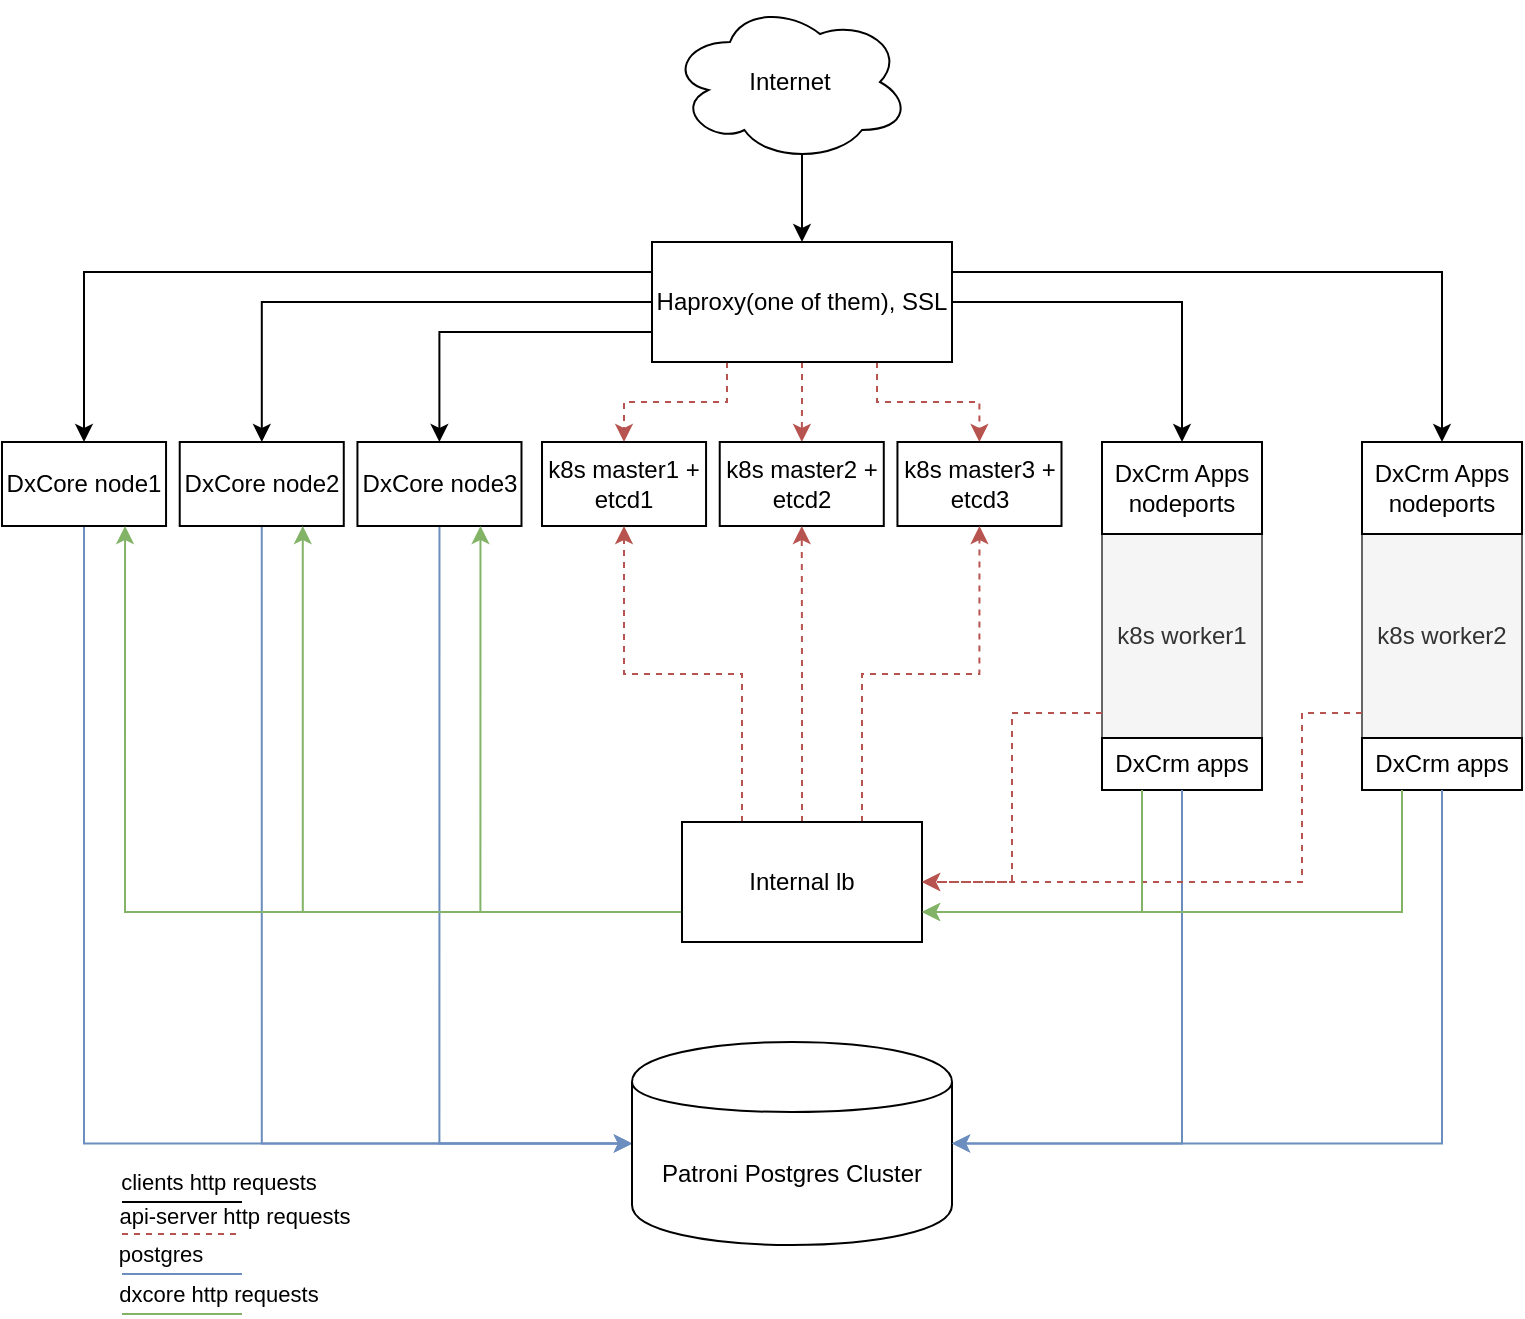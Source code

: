 <mxfile version="13.1.3" type="github">
  <diagram id="gpXZQzjekGS3WH-AGaMR" name="Page-1">
    <mxGraphModel dx="1251" dy="706" grid="1" gridSize="10" guides="1" tooltips="1" connect="1" arrows="1" fold="1" page="1" pageScale="1" pageWidth="827" pageHeight="1169" math="0" shadow="0">
      <root>
        <mxCell id="0" />
        <mxCell id="1" parent="0" />
        <mxCell id="9lm15JStF0xUO2hvtiot-32" style="edgeStyle=orthogonalEdgeStyle;rounded=0;orthogonalLoop=1;jettySize=auto;html=1;exitX=0.55;exitY=0.95;exitDx=0;exitDy=0;exitPerimeter=0;" parent="1" source="9lm15JStF0xUO2hvtiot-10" target="9lm15JStF0xUO2hvtiot-11" edge="1">
          <mxGeometry relative="1" as="geometry" />
        </mxCell>
        <mxCell id="9lm15JStF0xUO2hvtiot-10" value="Internet" style="ellipse;shape=cloud;whiteSpace=wrap;html=1;" parent="1" vertex="1">
          <mxGeometry x="354" y="30" width="120" height="80" as="geometry" />
        </mxCell>
        <mxCell id="9lm15JStF0xUO2hvtiot-24" style="edgeStyle=orthogonalEdgeStyle;rounded=0;orthogonalLoop=1;jettySize=auto;html=1;exitX=1;exitY=0.5;exitDx=0;exitDy=0;" parent="1" source="9lm15JStF0xUO2hvtiot-11" target="9lm15JStF0xUO2hvtiot-13" edge="1">
          <mxGeometry relative="1" as="geometry" />
        </mxCell>
        <mxCell id="9lm15JStF0xUO2hvtiot-31" style="edgeStyle=orthogonalEdgeStyle;rounded=0;orthogonalLoop=1;jettySize=auto;html=1;exitX=1;exitY=0.25;exitDx=0;exitDy=0;" parent="1" source="9lm15JStF0xUO2hvtiot-11" target="9lm15JStF0xUO2hvtiot-27" edge="1">
          <mxGeometry relative="1" as="geometry" />
        </mxCell>
        <mxCell id="9lm15JStF0xUO2hvtiot-33" style="edgeStyle=orthogonalEdgeStyle;rounded=0;orthogonalLoop=1;jettySize=auto;html=1;exitX=0;exitY=0.25;exitDx=0;exitDy=0;" parent="1" source="9lm15JStF0xUO2hvtiot-11" target="9lm15JStF0xUO2hvtiot-1" edge="1">
          <mxGeometry relative="1" as="geometry" />
        </mxCell>
        <mxCell id="9lm15JStF0xUO2hvtiot-34" style="edgeStyle=orthogonalEdgeStyle;rounded=0;orthogonalLoop=1;jettySize=auto;html=1;exitX=0;exitY=0.5;exitDx=0;exitDy=0;" parent="1" source="9lm15JStF0xUO2hvtiot-11" target="9lm15JStF0xUO2hvtiot-2" edge="1">
          <mxGeometry relative="1" as="geometry" />
        </mxCell>
        <mxCell id="9lm15JStF0xUO2hvtiot-35" style="edgeStyle=orthogonalEdgeStyle;rounded=0;orthogonalLoop=1;jettySize=auto;html=1;exitX=0;exitY=0.75;exitDx=0;exitDy=0;" parent="1" source="9lm15JStF0xUO2hvtiot-11" target="9lm15JStF0xUO2hvtiot-3" edge="1">
          <mxGeometry relative="1" as="geometry" />
        </mxCell>
        <mxCell id="9lm15JStF0xUO2hvtiot-38" style="edgeStyle=orthogonalEdgeStyle;rounded=0;orthogonalLoop=1;jettySize=auto;html=1;exitX=0.25;exitY=1;exitDx=0;exitDy=0;fillColor=#f8cecc;strokeColor=#b85450;dashed=1;" parent="1" source="9lm15JStF0xUO2hvtiot-11" target="9lm15JStF0xUO2hvtiot-4" edge="1">
          <mxGeometry relative="1" as="geometry" />
        </mxCell>
        <mxCell id="9lm15JStF0xUO2hvtiot-39" style="edgeStyle=orthogonalEdgeStyle;rounded=0;orthogonalLoop=1;jettySize=auto;html=1;exitX=0.5;exitY=1;exitDx=0;exitDy=0;fillColor=#f8cecc;strokeColor=#b85450;dashed=1;" parent="1" source="9lm15JStF0xUO2hvtiot-11" target="9lm15JStF0xUO2hvtiot-5" edge="1">
          <mxGeometry relative="1" as="geometry" />
        </mxCell>
        <mxCell id="9lm15JStF0xUO2hvtiot-40" style="edgeStyle=orthogonalEdgeStyle;rounded=0;orthogonalLoop=1;jettySize=auto;html=1;exitX=0.75;exitY=1;exitDx=0;exitDy=0;fillColor=#f8cecc;strokeColor=#b85450;dashed=1;" parent="1" source="9lm15JStF0xUO2hvtiot-11" target="9lm15JStF0xUO2hvtiot-6" edge="1">
          <mxGeometry relative="1" as="geometry" />
        </mxCell>
        <mxCell id="9lm15JStF0xUO2hvtiot-11" value="Haproxy(one of them), SSL" style="rounded=0;whiteSpace=wrap;html=1;" parent="1" vertex="1">
          <mxGeometry x="345" y="150" width="150" height="60" as="geometry" />
        </mxCell>
        <mxCell id="9lm15JStF0xUO2hvtiot-47" style="edgeStyle=orthogonalEdgeStyle;rounded=0;orthogonalLoop=1;jettySize=auto;html=1;exitX=0.5;exitY=1;exitDx=0;exitDy=0;entryX=0;entryY=0.5;entryDx=0;entryDy=0;fillColor=#dae8fc;strokeColor=#6c8ebf;" parent="1" source="9lm15JStF0xUO2hvtiot-1" target="9lm15JStF0xUO2hvtiot-9" edge="1">
          <mxGeometry relative="1" as="geometry">
            <Array as="points">
              <mxPoint x="61" y="601" />
            </Array>
          </mxGeometry>
        </mxCell>
        <mxCell id="9lm15JStF0xUO2hvtiot-1" value="DxCore node1" style="rounded=0;whiteSpace=wrap;html=1;" parent="1" vertex="1">
          <mxGeometry x="20" y="250" width="82.025" height="42" as="geometry" />
        </mxCell>
        <mxCell id="9lm15JStF0xUO2hvtiot-46" style="edgeStyle=orthogonalEdgeStyle;rounded=0;orthogonalLoop=1;jettySize=auto;html=1;exitX=0.5;exitY=1;exitDx=0;exitDy=0;entryX=0;entryY=0.5;entryDx=0;entryDy=0;fillColor=#dae8fc;strokeColor=#6c8ebf;" parent="1" source="9lm15JStF0xUO2hvtiot-2" target="9lm15JStF0xUO2hvtiot-9" edge="1">
          <mxGeometry relative="1" as="geometry" />
        </mxCell>
        <mxCell id="9lm15JStF0xUO2hvtiot-2" value="DxCore node2" style="rounded=0;whiteSpace=wrap;html=1;" parent="1" vertex="1">
          <mxGeometry x="108.861" y="250" width="82.025" height="42" as="geometry" />
        </mxCell>
        <mxCell id="9lm15JStF0xUO2hvtiot-45" style="edgeStyle=orthogonalEdgeStyle;rounded=0;orthogonalLoop=1;jettySize=auto;html=1;exitX=0.5;exitY=1;exitDx=0;exitDy=0;entryX=0;entryY=0.5;entryDx=0;entryDy=0;fillColor=#dae8fc;strokeColor=#6c8ebf;" parent="1" source="9lm15JStF0xUO2hvtiot-3" target="9lm15JStF0xUO2hvtiot-9" edge="1">
          <mxGeometry relative="1" as="geometry">
            <Array as="points">
              <mxPoint x="239" y="601" />
            </Array>
          </mxGeometry>
        </mxCell>
        <mxCell id="9lm15JStF0xUO2hvtiot-3" value="DxCore node3" style="rounded=0;whiteSpace=wrap;html=1;" parent="1" vertex="1">
          <mxGeometry x="197.722" y="250" width="82.025" height="42" as="geometry" />
        </mxCell>
        <mxCell id="9lm15JStF0xUO2hvtiot-4" value="k8s master1 + etcd1" style="rounded=0;whiteSpace=wrap;html=1;" parent="1" vertex="1">
          <mxGeometry x="290.003" y="250" width="82.025" height="42" as="geometry" />
        </mxCell>
        <mxCell id="9lm15JStF0xUO2hvtiot-5" value="k8s master2 + etcd2" style="rounded=0;whiteSpace=wrap;html=1;" parent="1" vertex="1">
          <mxGeometry x="378.864" y="250" width="82.025" height="42" as="geometry" />
        </mxCell>
        <mxCell id="9lm15JStF0xUO2hvtiot-6" value="k8s master3 + etcd3" style="rounded=0;whiteSpace=wrap;html=1;" parent="1" vertex="1">
          <mxGeometry x="467.725" y="250" width="82.025" height="42" as="geometry" />
        </mxCell>
        <mxCell id="9lm15JStF0xUO2hvtiot-9" value="Patroni Postgres Cluster" style="shape=cylinder;whiteSpace=wrap;html=1;boundedLbl=1;backgroundOutline=1;" parent="1" vertex="1">
          <mxGeometry x="335" y="550" width="160" height="101.5" as="geometry" />
        </mxCell>
        <mxCell id="9lm15JStF0xUO2hvtiot-18" style="edgeStyle=orthogonalEdgeStyle;rounded=0;orthogonalLoop=1;jettySize=auto;html=1;exitX=0.75;exitY=0;exitDx=0;exitDy=0;entryX=0.5;entryY=1;entryDx=0;entryDy=0;fillColor=#f8cecc;strokeColor=#b85450;dashed=1;" parent="1" source="9lm15JStF0xUO2hvtiot-51" target="9lm15JStF0xUO2hvtiot-6" edge="1">
          <mxGeometry relative="1" as="geometry" />
        </mxCell>
        <mxCell id="9lm15JStF0xUO2hvtiot-21" style="edgeStyle=orthogonalEdgeStyle;rounded=0;orthogonalLoop=1;jettySize=auto;html=1;exitX=0.5;exitY=0;exitDx=0;exitDy=0;entryX=0.5;entryY=1;entryDx=0;entryDy=0;fillColor=#f8cecc;strokeColor=#b85450;dashed=1;" parent="1" source="9lm15JStF0xUO2hvtiot-51" target="9lm15JStF0xUO2hvtiot-5" edge="1">
          <mxGeometry relative="1" as="geometry" />
        </mxCell>
        <mxCell id="9lm15JStF0xUO2hvtiot-22" style="edgeStyle=orthogonalEdgeStyle;rounded=0;orthogonalLoop=1;jettySize=auto;html=1;exitX=0.25;exitY=0;exitDx=0;exitDy=0;fillColor=#f8cecc;strokeColor=#b85450;dashed=1;" parent="1" source="9lm15JStF0xUO2hvtiot-51" target="9lm15JStF0xUO2hvtiot-4" edge="1">
          <mxGeometry relative="1" as="geometry" />
        </mxCell>
        <mxCell id="9lm15JStF0xUO2hvtiot-23" value="" style="group" parent="1" vertex="1" connectable="0">
          <mxGeometry x="570" y="250" width="80" height="174" as="geometry" />
        </mxCell>
        <mxCell id="9lm15JStF0xUO2hvtiot-7" value="k8s worker1" style="rounded=0;whiteSpace=wrap;html=1;fillColor=#f5f5f5;strokeColor=#666666;fontColor=#333333;" parent="9lm15JStF0xUO2hvtiot-23" vertex="1">
          <mxGeometry y="20" width="80" height="154" as="geometry" />
        </mxCell>
        <mxCell id="9lm15JStF0xUO2hvtiot-13" value="DxCrm Apps nodeports" style="rounded=0;whiteSpace=wrap;html=1;" parent="9lm15JStF0xUO2hvtiot-23" vertex="1">
          <mxGeometry width="80" height="46" as="geometry" />
        </mxCell>
        <mxCell id="9lm15JStF0xUO2hvtiot-15" value="DxCrm apps" style="rounded=0;whiteSpace=wrap;html=1;" parent="9lm15JStF0xUO2hvtiot-23" vertex="1">
          <mxGeometry y="148" width="80" height="26" as="geometry" />
        </mxCell>
        <mxCell id="9lm15JStF0xUO2hvtiot-25" value="" style="group" parent="1" vertex="1" connectable="0">
          <mxGeometry x="700" y="250" width="80" height="174" as="geometry" />
        </mxCell>
        <mxCell id="9lm15JStF0xUO2hvtiot-26" value="k8s worker2" style="rounded=0;whiteSpace=wrap;html=1;fillColor=#f5f5f5;strokeColor=#666666;fontColor=#333333;" parent="9lm15JStF0xUO2hvtiot-25" vertex="1">
          <mxGeometry y="20" width="80" height="154" as="geometry" />
        </mxCell>
        <mxCell id="9lm15JStF0xUO2hvtiot-27" value="DxCrm Apps nodeports" style="rounded=0;whiteSpace=wrap;html=1;" parent="9lm15JStF0xUO2hvtiot-25" vertex="1">
          <mxGeometry width="80" height="46" as="geometry" />
        </mxCell>
        <mxCell id="9lm15JStF0xUO2hvtiot-28" value="DxCrm apps" style="rounded=0;whiteSpace=wrap;html=1;" parent="9lm15JStF0xUO2hvtiot-25" vertex="1">
          <mxGeometry y="148" width="80" height="26" as="geometry" />
        </mxCell>
        <mxCell id="9lm15JStF0xUO2hvtiot-43" style="edgeStyle=orthogonalEdgeStyle;rounded=0;orthogonalLoop=1;jettySize=auto;html=1;exitX=0.5;exitY=1;exitDx=0;exitDy=0;entryX=1;entryY=0.5;entryDx=0;entryDy=0;fillColor=#dae8fc;strokeColor=#6c8ebf;" parent="1" source="9lm15JStF0xUO2hvtiot-28" target="9lm15JStF0xUO2hvtiot-9" edge="1">
          <mxGeometry relative="1" as="geometry" />
        </mxCell>
        <mxCell id="9lm15JStF0xUO2hvtiot-44" style="edgeStyle=orthogonalEdgeStyle;rounded=0;orthogonalLoop=1;jettySize=auto;html=1;exitX=0.5;exitY=1;exitDx=0;exitDy=0;entryX=1;entryY=0.5;entryDx=0;entryDy=0;fillColor=#dae8fc;strokeColor=#6c8ebf;" parent="1" source="9lm15JStF0xUO2hvtiot-15" target="9lm15JStF0xUO2hvtiot-9" edge="1">
          <mxGeometry relative="1" as="geometry" />
        </mxCell>
        <mxCell id="9lm15JStF0xUO2hvtiot-56" style="edgeStyle=orthogonalEdgeStyle;rounded=0;orthogonalLoop=1;jettySize=auto;html=1;exitX=0;exitY=0.75;exitDx=0;exitDy=0;entryX=0.75;entryY=1;entryDx=0;entryDy=0;fillColor=#d5e8d4;strokeColor=#82b366;" parent="1" source="9lm15JStF0xUO2hvtiot-51" target="9lm15JStF0xUO2hvtiot-3" edge="1">
          <mxGeometry relative="1" as="geometry" />
        </mxCell>
        <mxCell id="9lm15JStF0xUO2hvtiot-57" style="edgeStyle=orthogonalEdgeStyle;rounded=0;orthogonalLoop=1;jettySize=auto;html=1;exitX=0;exitY=0.75;exitDx=0;exitDy=0;entryX=0.75;entryY=1;entryDx=0;entryDy=0;fillColor=#d5e8d4;strokeColor=#82b366;" parent="1" source="9lm15JStF0xUO2hvtiot-51" target="9lm15JStF0xUO2hvtiot-2" edge="1">
          <mxGeometry relative="1" as="geometry" />
        </mxCell>
        <mxCell id="9lm15JStF0xUO2hvtiot-58" style="edgeStyle=orthogonalEdgeStyle;rounded=0;orthogonalLoop=1;jettySize=auto;html=1;exitX=0;exitY=0.75;exitDx=0;exitDy=0;entryX=0.75;entryY=1;entryDx=0;entryDy=0;fillColor=#d5e8d4;strokeColor=#82b366;" parent="1" source="9lm15JStF0xUO2hvtiot-51" target="9lm15JStF0xUO2hvtiot-1" edge="1">
          <mxGeometry relative="1" as="geometry" />
        </mxCell>
        <mxCell id="9lm15JStF0xUO2hvtiot-51" value="Internal lb" style="rounded=0;whiteSpace=wrap;html=1;" parent="1" vertex="1">
          <mxGeometry x="360" y="440" width="120" height="60" as="geometry" />
        </mxCell>
        <mxCell id="9lm15JStF0xUO2hvtiot-52" style="edgeStyle=orthogonalEdgeStyle;rounded=0;orthogonalLoop=1;jettySize=auto;html=1;exitX=0;exitY=0.75;exitDx=0;exitDy=0;entryX=1;entryY=0.5;entryDx=0;entryDy=0;fillColor=#f8cecc;strokeColor=#b85450;dashed=1;" parent="1" source="9lm15JStF0xUO2hvtiot-7" target="9lm15JStF0xUO2hvtiot-51" edge="1">
          <mxGeometry relative="1" as="geometry" />
        </mxCell>
        <mxCell id="9lm15JStF0xUO2hvtiot-53" style="edgeStyle=orthogonalEdgeStyle;rounded=0;orthogonalLoop=1;jettySize=auto;html=1;exitX=0;exitY=0.75;exitDx=0;exitDy=0;entryX=1;entryY=0.5;entryDx=0;entryDy=0;dashed=1;fillColor=#f8cecc;strokeColor=#b85450;" parent="1" source="9lm15JStF0xUO2hvtiot-26" target="9lm15JStF0xUO2hvtiot-51" edge="1">
          <mxGeometry relative="1" as="geometry">
            <Array as="points">
              <mxPoint x="670" y="386" />
              <mxPoint x="670" y="470" />
            </Array>
          </mxGeometry>
        </mxCell>
        <mxCell id="9lm15JStF0xUO2hvtiot-54" style="edgeStyle=orthogonalEdgeStyle;rounded=0;orthogonalLoop=1;jettySize=auto;html=1;exitX=0.25;exitY=1;exitDx=0;exitDy=0;entryX=1;entryY=0.75;entryDx=0;entryDy=0;fillColor=#d5e8d4;strokeColor=#82b366;" parent="1" source="9lm15JStF0xUO2hvtiot-15" target="9lm15JStF0xUO2hvtiot-51" edge="1">
          <mxGeometry relative="1" as="geometry" />
        </mxCell>
        <mxCell id="9lm15JStF0xUO2hvtiot-55" style="edgeStyle=orthogonalEdgeStyle;rounded=0;orthogonalLoop=1;jettySize=auto;html=1;exitX=0.25;exitY=1;exitDx=0;exitDy=0;entryX=1;entryY=0.75;entryDx=0;entryDy=0;fillColor=#d5e8d4;strokeColor=#82b366;" parent="1" source="9lm15JStF0xUO2hvtiot-28" target="9lm15JStF0xUO2hvtiot-51" edge="1">
          <mxGeometry relative="1" as="geometry" />
        </mxCell>
        <mxCell id="bq6iEjAmPFeZY72TVfsx-1" value="" style="endArrow=none;html=1;fillColor=#f8cecc;strokeColor=#b85450;dashed=1;" edge="1" parent="1">
          <mxGeometry width="50" height="50" relative="1" as="geometry">
            <mxPoint x="80" y="646" as="sourcePoint" />
            <mxPoint x="140" y="646" as="targetPoint" />
          </mxGeometry>
        </mxCell>
        <mxCell id="bq6iEjAmPFeZY72TVfsx-2" value="api-server http requests" style="edgeLabel;html=1;align=center;verticalAlign=middle;resizable=0;points=[];" vertex="1" connectable="0" parent="bq6iEjAmPFeZY72TVfsx-1">
          <mxGeometry x="0.145" y="-1" relative="1" as="geometry">
            <mxPoint x="21" y="-10" as="offset" />
          </mxGeometry>
        </mxCell>
        <mxCell id="bq6iEjAmPFeZY72TVfsx-3" value="" style="endArrow=none;html=1;fillColor=#dae8fc;strokeColor=#6c8ebf;" edge="1" parent="1">
          <mxGeometry width="50" height="50" relative="1" as="geometry">
            <mxPoint x="80" y="666" as="sourcePoint" />
            <mxPoint x="140" y="666" as="targetPoint" />
          </mxGeometry>
        </mxCell>
        <mxCell id="bq6iEjAmPFeZY72TVfsx-4" value="postgres" style="edgeLabel;html=1;align=center;verticalAlign=middle;resizable=0;points=[];" vertex="1" connectable="0" parent="bq6iEjAmPFeZY72TVfsx-3">
          <mxGeometry x="0.145" y="-1" relative="1" as="geometry">
            <mxPoint x="-16" y="-11" as="offset" />
          </mxGeometry>
        </mxCell>
        <mxCell id="bq6iEjAmPFeZY72TVfsx-5" value="" style="endArrow=none;html=1;fillColor=#d5e8d4;strokeColor=#82b366;" edge="1" parent="1">
          <mxGeometry width="50" height="50" relative="1" as="geometry">
            <mxPoint x="80" y="686" as="sourcePoint" />
            <mxPoint x="140" y="686" as="targetPoint" />
          </mxGeometry>
        </mxCell>
        <mxCell id="bq6iEjAmPFeZY72TVfsx-6" value="dxcore http requests" style="edgeLabel;html=1;align=center;verticalAlign=middle;resizable=0;points=[];" vertex="1" connectable="0" parent="bq6iEjAmPFeZY72TVfsx-5">
          <mxGeometry x="0.145" y="-1" relative="1" as="geometry">
            <mxPoint x="13" y="-11" as="offset" />
          </mxGeometry>
        </mxCell>
        <mxCell id="bq6iEjAmPFeZY72TVfsx-7" value="" style="endArrow=none;html=1;" edge="1" parent="1">
          <mxGeometry width="50" height="50" relative="1" as="geometry">
            <mxPoint x="80" y="630" as="sourcePoint" />
            <mxPoint x="140" y="630" as="targetPoint" />
          </mxGeometry>
        </mxCell>
        <mxCell id="bq6iEjAmPFeZY72TVfsx-8" value="clients http requests" style="edgeLabel;html=1;align=center;verticalAlign=middle;resizable=0;points=[];" vertex="1" connectable="0" parent="bq6iEjAmPFeZY72TVfsx-7">
          <mxGeometry x="0.145" y="-1" relative="1" as="geometry">
            <mxPoint x="13" y="-11" as="offset" />
          </mxGeometry>
        </mxCell>
      </root>
    </mxGraphModel>
  </diagram>
</mxfile>
